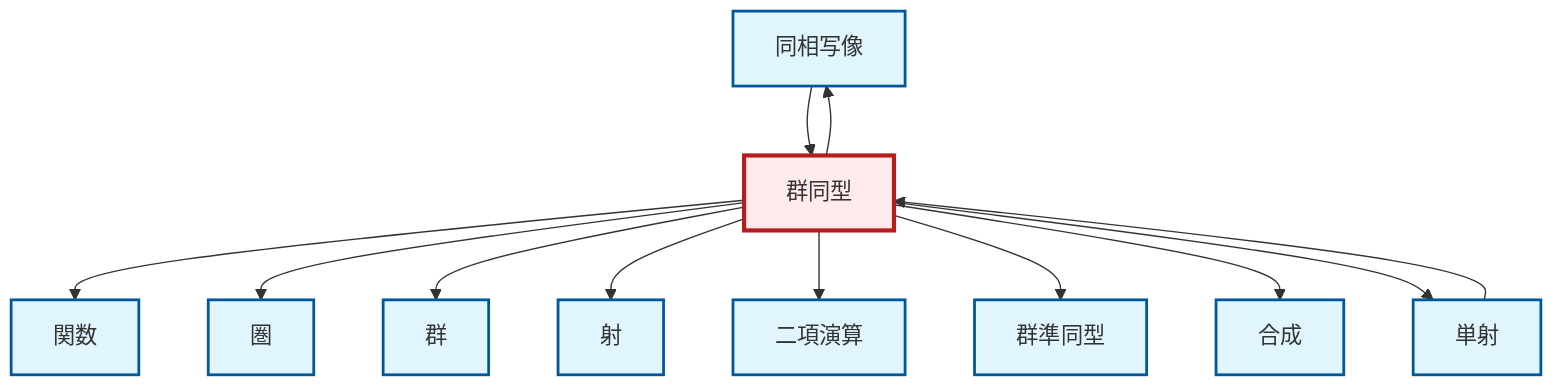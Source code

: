 graph TD
    classDef definition fill:#e1f5fe,stroke:#01579b,stroke-width:2px
    classDef theorem fill:#f3e5f5,stroke:#4a148c,stroke-width:2px
    classDef axiom fill:#fff3e0,stroke:#e65100,stroke-width:2px
    classDef example fill:#e8f5e9,stroke:#1b5e20,stroke-width:2px
    classDef current fill:#ffebee,stroke:#b71c1c,stroke-width:3px
    def-composition["合成"]:::definition
    def-homomorphism["群準同型"]:::definition
    def-homeomorphism["同相写像"]:::definition
    def-morphism["射"]:::definition
    def-function["関数"]:::definition
    def-isomorphism["群同型"]:::definition
    def-monomorphism["単射"]:::definition
    def-category["圏"]:::definition
    def-group["群"]:::definition
    def-binary-operation["二項演算"]:::definition
    def-isomorphism --> def-function
    def-isomorphism --> def-category
    def-isomorphism --> def-group
    def-isomorphism --> def-morphism
    def-isomorphism --> def-binary-operation
    def-homeomorphism --> def-isomorphism
    def-monomorphism --> def-isomorphism
    def-isomorphism --> def-homeomorphism
    def-isomorphism --> def-homomorphism
    def-isomorphism --> def-composition
    def-isomorphism --> def-monomorphism
    class def-isomorphism current